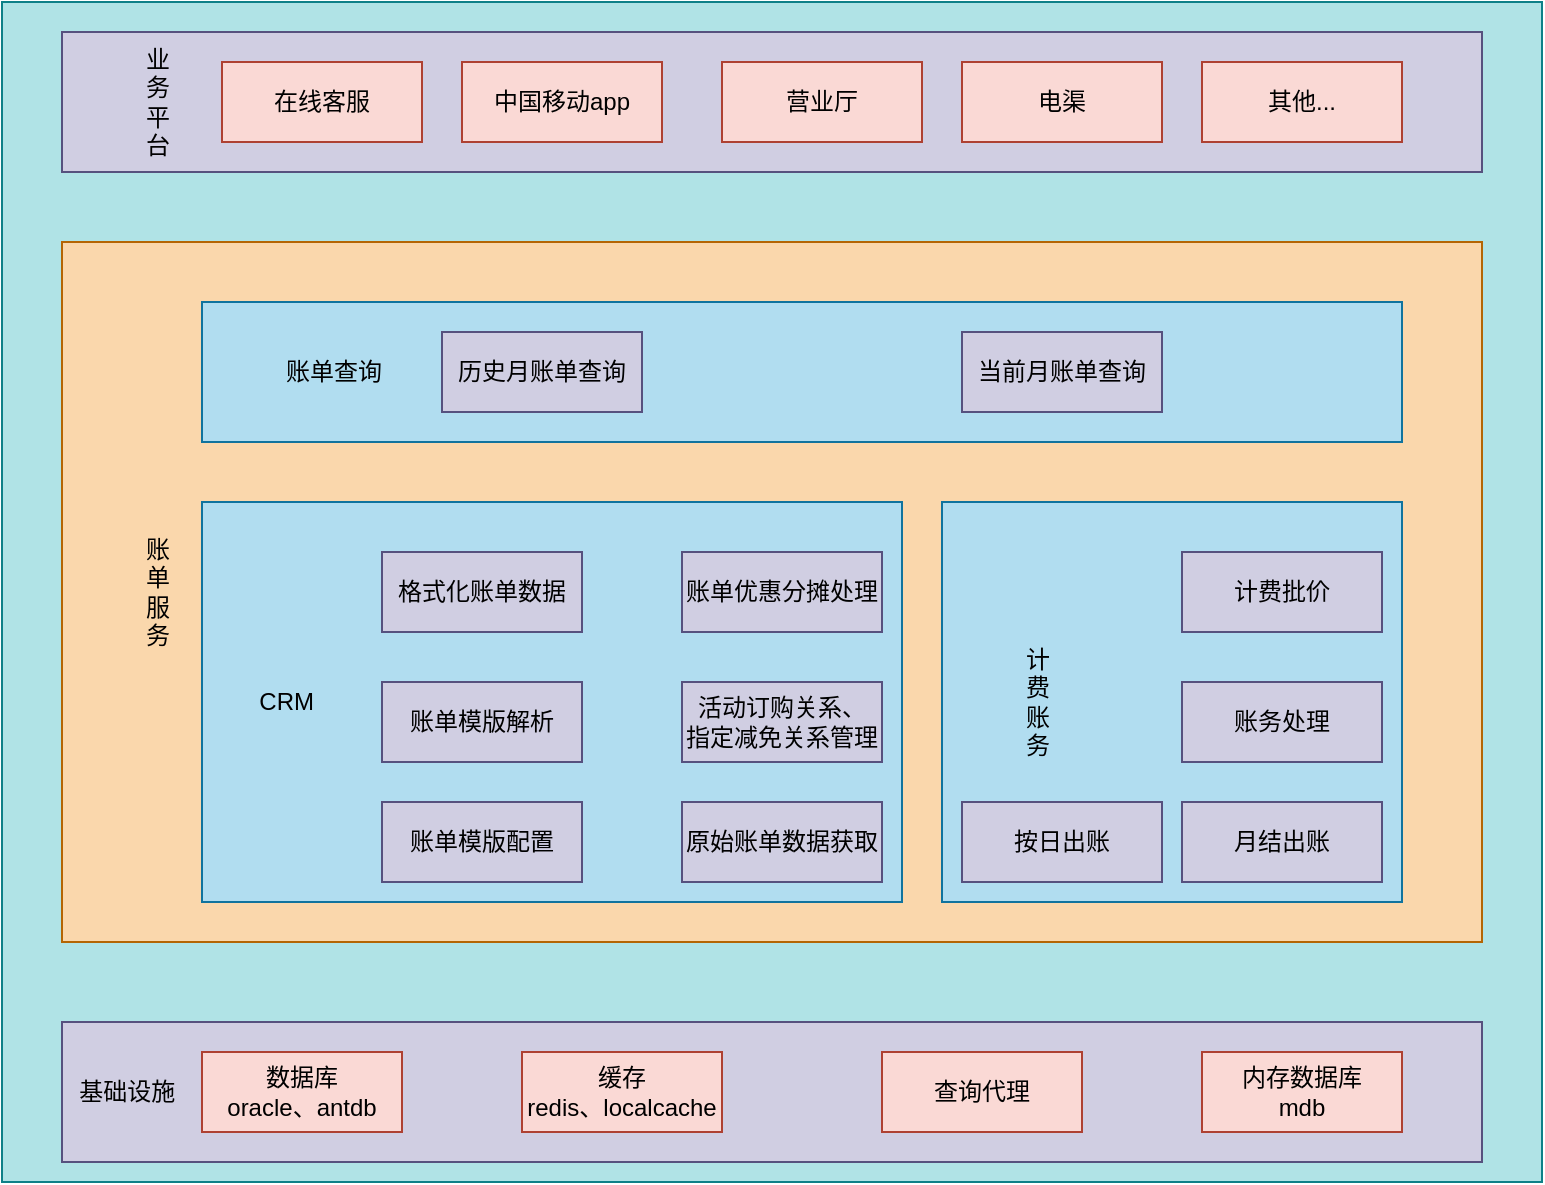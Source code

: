 <mxfile version="22.0.4" type="github">
  <diagram name="第 1 页" id="7tkM8fFUz1SnDlWe1iZe">
    <mxGraphModel dx="1266" dy="606" grid="1" gridSize="10" guides="1" tooltips="1" connect="1" arrows="1" fold="1" page="1" pageScale="1" pageWidth="827" pageHeight="1169" math="0" shadow="0">
      <root>
        <mxCell id="0" />
        <mxCell id="1" parent="0" />
        <mxCell id="cKVjueQxj3Y89RuZrFNa-1" value="" style="rounded=0;whiteSpace=wrap;html=1;fillColor=#b0e3e6;strokeColor=#0e8088;" parent="1" vertex="1">
          <mxGeometry x="90" y="460" width="770" height="590" as="geometry" />
        </mxCell>
        <mxCell id="cKVjueQxj3Y89RuZrFNa-2" value="&lt;blockquote style=&quot;margin: 0 0 0 40px; border: none; padding: 0px;&quot;&gt;业&lt;br&gt;务&lt;br&gt;平&lt;br&gt;台&lt;/blockquote&gt;" style="rounded=0;whiteSpace=wrap;html=1;align=left;fillColor=#d0cee2;strokeColor=#56517e;" parent="1" vertex="1">
          <mxGeometry x="120" y="475" width="710" height="70" as="geometry" />
        </mxCell>
        <mxCell id="cKVjueQxj3Y89RuZrFNa-3" value="&amp;nbsp; 基础设施" style="rounded=0;whiteSpace=wrap;html=1;align=left;fillColor=#d0cee2;strokeColor=#56517e;" parent="1" vertex="1">
          <mxGeometry x="120" y="970" width="710" height="70" as="geometry" />
        </mxCell>
        <mxCell id="cKVjueQxj3Y89RuZrFNa-4" value="在线客服" style="rounded=0;whiteSpace=wrap;html=1;fillColor=#fad9d5;strokeColor=#ae4132;" parent="1" vertex="1">
          <mxGeometry x="200" y="490" width="100" height="40" as="geometry" />
        </mxCell>
        <mxCell id="cKVjueQxj3Y89RuZrFNa-5" value="中国移动app" style="rounded=0;whiteSpace=wrap;html=1;fillColor=#fad9d5;strokeColor=#ae4132;" parent="1" vertex="1">
          <mxGeometry x="320" y="490" width="100" height="40" as="geometry" />
        </mxCell>
        <mxCell id="cKVjueQxj3Y89RuZrFNa-6" value="营业厅" style="rounded=0;whiteSpace=wrap;html=1;fillColor=#fad9d5;strokeColor=#ae4132;" parent="1" vertex="1">
          <mxGeometry x="450" y="490" width="100" height="40" as="geometry" />
        </mxCell>
        <mxCell id="cKVjueQxj3Y89RuZrFNa-7" value="电渠" style="rounded=0;whiteSpace=wrap;html=1;fillColor=#fad9d5;strokeColor=#ae4132;" parent="1" vertex="1">
          <mxGeometry x="570" y="490" width="100" height="40" as="geometry" />
        </mxCell>
        <mxCell id="cKVjueQxj3Y89RuZrFNa-8" value="其他..." style="rounded=0;whiteSpace=wrap;html=1;fillColor=#fad9d5;strokeColor=#ae4132;" parent="1" vertex="1">
          <mxGeometry x="690" y="490" width="100" height="40" as="geometry" />
        </mxCell>
        <mxCell id="cKVjueQxj3Y89RuZrFNa-9" value="&lt;blockquote style=&quot;margin: 0 0 0 40px; border: none; padding: 0px;&quot;&gt;&lt;div style=&quot;&quot;&gt;账&lt;/div&gt;&lt;div style=&quot;&quot;&gt;单&lt;/div&gt;&lt;div style=&quot;&quot;&gt;服&lt;/div&gt;&lt;div style=&quot;&quot;&gt;务&lt;/div&gt;&lt;/blockquote&gt;" style="rounded=0;whiteSpace=wrap;html=1;align=left;fillColor=#fad7ac;strokeColor=#b46504;" parent="1" vertex="1">
          <mxGeometry x="120" y="580" width="710" height="350" as="geometry" />
        </mxCell>
        <mxCell id="cKVjueQxj3Y89RuZrFNa-10" value="&lt;blockquote style=&quot;margin: 0 0 0 40px; border: none; padding: 0px;&quot;&gt;账单查询&lt;/blockquote&gt;" style="rounded=0;whiteSpace=wrap;html=1;fillColor=#b1ddf0;strokeColor=#10739e;align=left;" parent="1" vertex="1">
          <mxGeometry x="190" y="610" width="600" height="70" as="geometry" />
        </mxCell>
        <mxCell id="cKVjueQxj3Y89RuZrFNa-11" value="数据库&lt;br&gt;oracle、antdb" style="rounded=0;whiteSpace=wrap;html=1;fillColor=#fad9d5;strokeColor=#ae4132;" parent="1" vertex="1">
          <mxGeometry x="190" y="985" width="100" height="40" as="geometry" />
        </mxCell>
        <mxCell id="cKVjueQxj3Y89RuZrFNa-12" value="缓存&lt;br&gt;redis、localcache" style="rounded=0;whiteSpace=wrap;html=1;fillColor=#fad9d5;strokeColor=#ae4132;" parent="1" vertex="1">
          <mxGeometry x="350" y="985" width="100" height="40" as="geometry" />
        </mxCell>
        <mxCell id="cKVjueQxj3Y89RuZrFNa-13" value="查询代理" style="rounded=0;whiteSpace=wrap;html=1;fillColor=#fad9d5;strokeColor=#ae4132;" parent="1" vertex="1">
          <mxGeometry x="530" y="985" width="100" height="40" as="geometry" />
        </mxCell>
        <mxCell id="cKVjueQxj3Y89RuZrFNa-14" value="内存数据库&lt;br&gt;mdb" style="rounded=0;whiteSpace=wrap;html=1;fillColor=#fad9d5;strokeColor=#ae4132;" parent="1" vertex="1">
          <mxGeometry x="690" y="985" width="100" height="40" as="geometry" />
        </mxCell>
        <mxCell id="cKVjueQxj3Y89RuZrFNa-16" value="历史月账单查询" style="rounded=0;whiteSpace=wrap;html=1;fillColor=#d0cee2;strokeColor=#56517e;" parent="1" vertex="1">
          <mxGeometry x="310" y="625" width="100" height="40" as="geometry" />
        </mxCell>
        <mxCell id="cKVjueQxj3Y89RuZrFNa-17" value="当前月账单查询" style="rounded=0;whiteSpace=wrap;html=1;fillColor=#d0cee2;strokeColor=#56517e;" parent="1" vertex="1">
          <mxGeometry x="570" y="625" width="100" height="40" as="geometry" />
        </mxCell>
        <mxCell id="cKVjueQxj3Y89RuZrFNa-18" value="&lt;span style=&quot;white-space: pre;&quot;&gt;&#x9;&lt;/span&gt;CRM" style="rounded=0;whiteSpace=wrap;html=1;fillColor=#b1ddf0;strokeColor=#10739e;align=left;" parent="1" vertex="1">
          <mxGeometry x="190" y="710" width="350" height="200" as="geometry" />
        </mxCell>
        <mxCell id="cKVjueQxj3Y89RuZrFNa-19" value="&lt;blockquote style=&quot;margin: 0 0 0 40px; border: none; padding: 0px;&quot;&gt;计&lt;br&gt;费&lt;br&gt;账&lt;br&gt;务&lt;/blockquote&gt;" style="rounded=0;whiteSpace=wrap;html=1;fillColor=#b1ddf0;strokeColor=#10739e;align=left;" parent="1" vertex="1">
          <mxGeometry x="560" y="710" width="230" height="200" as="geometry" />
        </mxCell>
        <mxCell id="cKVjueQxj3Y89RuZrFNa-20" value="账单模版配置" style="rounded=0;whiteSpace=wrap;html=1;fillColor=#d0cee2;strokeColor=#56517e;" parent="1" vertex="1">
          <mxGeometry x="280" y="860" width="100" height="40" as="geometry" />
        </mxCell>
        <mxCell id="cKVjueQxj3Y89RuZrFNa-21" value="账单模版解析" style="rounded=0;whiteSpace=wrap;html=1;fillColor=#d0cee2;strokeColor=#56517e;" parent="1" vertex="1">
          <mxGeometry x="280" y="800" width="100" height="40" as="geometry" />
        </mxCell>
        <mxCell id="cKVjueQxj3Y89RuZrFNa-23" value="格式化账单数据" style="rounded=0;whiteSpace=wrap;html=1;fillColor=#d0cee2;strokeColor=#56517e;" parent="1" vertex="1">
          <mxGeometry x="280" y="735" width="100" height="40" as="geometry" />
        </mxCell>
        <mxCell id="cKVjueQxj3Y89RuZrFNa-24" value="原始账单数据获取" style="rounded=0;whiteSpace=wrap;html=1;fillColor=#d0cee2;strokeColor=#56517e;" parent="1" vertex="1">
          <mxGeometry x="430" y="860" width="100" height="40" as="geometry" />
        </mxCell>
        <mxCell id="cKVjueQxj3Y89RuZrFNa-26" value="活动订购关系、&lt;br&gt;指定减免关系管理" style="rounded=0;whiteSpace=wrap;html=1;fillColor=#d0cee2;strokeColor=#56517e;" parent="1" vertex="1">
          <mxGeometry x="430" y="800" width="100" height="40" as="geometry" />
        </mxCell>
        <mxCell id="cKVjueQxj3Y89RuZrFNa-27" value="账单优惠分摊处理" style="rounded=0;whiteSpace=wrap;html=1;fillColor=#d0cee2;strokeColor=#56517e;" parent="1" vertex="1">
          <mxGeometry x="430" y="735" width="100" height="40" as="geometry" />
        </mxCell>
        <mxCell id="cKVjueQxj3Y89RuZrFNa-28" value="计费批价" style="rounded=0;whiteSpace=wrap;html=1;fillColor=#d0cee2;strokeColor=#56517e;" parent="1" vertex="1">
          <mxGeometry x="680" y="735" width="100" height="40" as="geometry" />
        </mxCell>
        <mxCell id="cKVjueQxj3Y89RuZrFNa-29" value="账务处理" style="rounded=0;whiteSpace=wrap;html=1;fillColor=#d0cee2;strokeColor=#56517e;" parent="1" vertex="1">
          <mxGeometry x="680" y="800" width="100" height="40" as="geometry" />
        </mxCell>
        <mxCell id="cKVjueQxj3Y89RuZrFNa-30" value="月结出账" style="rounded=0;whiteSpace=wrap;html=1;fillColor=#d0cee2;strokeColor=#56517e;" parent="1" vertex="1">
          <mxGeometry x="680" y="860" width="100" height="40" as="geometry" />
        </mxCell>
        <mxCell id="cKVjueQxj3Y89RuZrFNa-31" value="按日出账" style="rounded=0;whiteSpace=wrap;html=1;fillColor=#d0cee2;strokeColor=#56517e;" parent="1" vertex="1">
          <mxGeometry x="570" y="860" width="100" height="40" as="geometry" />
        </mxCell>
      </root>
    </mxGraphModel>
  </diagram>
</mxfile>
